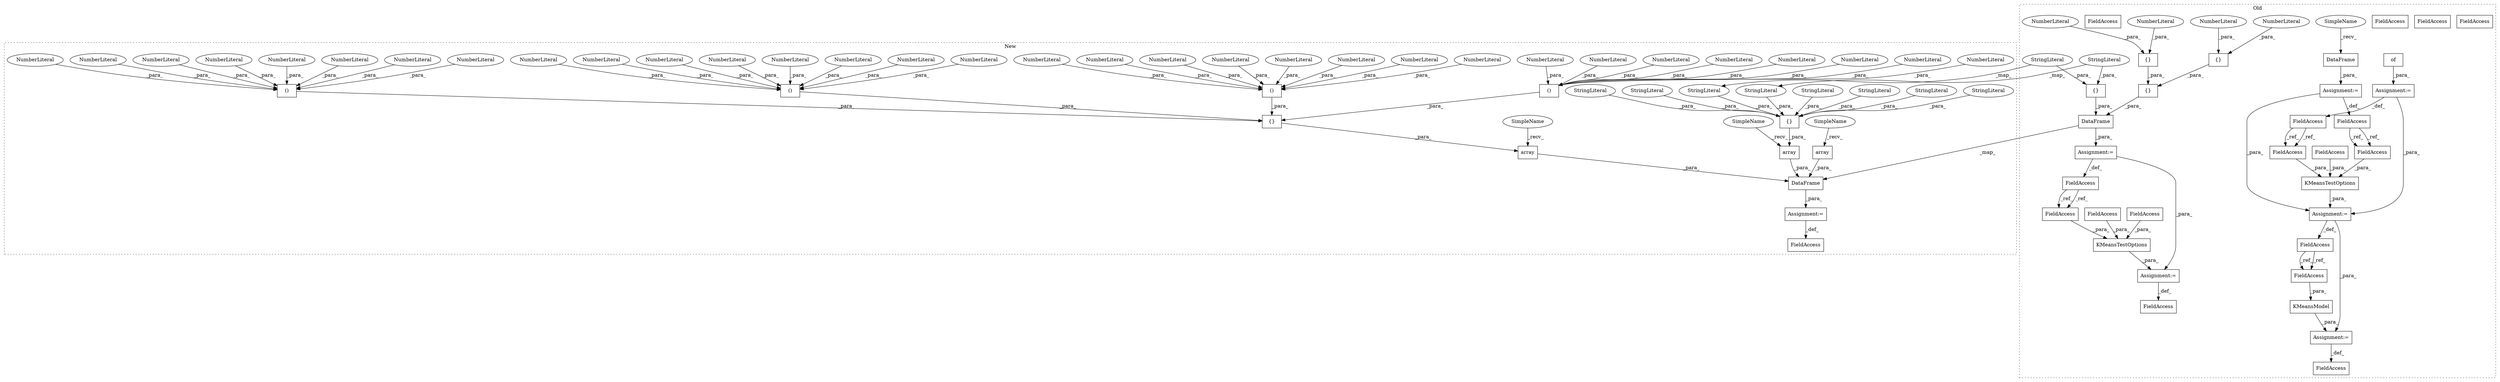 digraph G {
subgraph cluster0 {
1 [label="KMeansModel" a="32" s="9010,9039" l="12,1" shape="box"];
43 [label="FieldAccess" a="22" s="8999" l="10" shape="box"];
44 [label="FieldAccess" a="22" s="8898" l="17" shape="box"];
45 [label="FieldAccess" a="22" s="9022" l="17" shape="box"];
46 [label="of" a="32" s="8801" l="4" shape="box"];
47 [label="FieldAccess" a="22" s="8773" l="23" shape="box"];
48 [label="FieldAccess" a="22" s="8969" l="23" shape="box"];
49 [label="KMeansTestOptions" a="32" s="8916,8992" l="18,1" shape="box"];
50 [label="FieldAccess" a="22" s="8944" l="24" shape="box"];
51 [label="FieldAccess" a="22" s="8934" l="9" shape="box"];
52 [label="FieldAccess" a="22" s="8739" l="9" shape="box"];
54 [label="DataFrame" a="32" s="8756" l="11" shape="box"];
55 [label="Assignment:=" a="7" s="8796" l="1" shape="box"];
56 [label="Assignment:=" a="7" s="8748" l="1" shape="box"];
58 [label="Assignment:=" a="7" s="9009" l="1" shape="box"];
61 [label="Assignment:=" a="7" s="8915" l="1" shape="box"];
66 [label="DataFrame" a="32" s="9065,9136" l="10,1" shape="box"];
68 [label="{}" a="4" s="9093,9097" l="1,1" shape="box"];
69 [label="NumberLiteral" a="34" s="9096" l="1" shape="ellipse"];
70 [label="{}" a="4" s="9086,9098" l="1,1" shape="box"];
71 [label="NumberLiteral" a="34" s="9094" l="1" shape="ellipse"];
72 [label="{}" a="4" s="9127,9135" l="1,1" shape="box"];
73 [label="FieldAccess" a="22" s="9204" l="19" shape="box"];
74 [label="{}" a="4" s="9087,9091" l="1,1" shape="box"];
75 [label="NumberLiteral" a="34" s="9090" l="1" shape="ellipse"];
76 [label="NumberLiteral" a="34" s="9088" l="1" shape="ellipse"];
77 [label="FieldAccess" a="22" s="9046" l="11" shape="box"];
78 [label="FieldAccess" a="22" s="9242" l="11" shape="box"];
79 [label="KMeansTestOptions" a="32" s="9224,9304" l="18,1" shape="box"];
80 [label="FieldAccess" a="22" s="9279" l="25" shape="box"];
81 [label="FieldAccess" a="22" s="9254" l="24" shape="box"];
82 [label="Assignment:=" a="7" s="9223" l="1" shape="box"];
83 [label="Assignment:=" a="7" s="9057" l="1" shape="box"];
84 [label="StringLiteral" a="45" s="9128" l="3" shape="ellipse"];
86 [label="StringLiteral" a="45" s="9132" l="3" shape="ellipse"];
88 [label="FieldAccess" a="22" s="9242" l="11" shape="box"];
89 [label="FieldAccess" a="22" s="9022" l="17" shape="box"];
93 [label="FieldAccess" a="22" s="8969" l="23" shape="box"];
94 [label="SimpleName" a="42" s="8749" l="6" shape="ellipse"];
95 [label="FieldAccess" a="22" s="8934" l="9" shape="box"];
label = "Old";
style="dotted";
}
subgraph cluster1 {
2 [label="array" a="32" s="8619,8643" l="6,1" shape="box"];
3 [label="FieldAccess" a="22" s="8073" l="10" shape="box"];
4 [label="()" a="106" s="8128" l="115" shape="box"];
5 [label="{}" a="4" s="8122,8609" l="6,2" shape="box"];
6 [label="()" a="106" s="8372" l="115" shape="box"];
7 [label="{}" a="4" s="8669,8701" l="1,1" shape="box"];
8 [label="()" a="106" s="8250" l="115" shape="box"];
9 [label="NumberLiteral" a="34" s="8346" l="3" shape="ellipse"];
10 [label="()" a="106" s="8494" l="115" shape="box"];
11 [label="NumberLiteral" a="34" s="8419" l="3" shape="ellipse"];
12 [label="NumberLiteral" a="34" s="8483" l="4" shape="ellipse"];
13 [label="NumberLiteral" a="34" s="8387" l="3" shape="ellipse"];
14 [label="NumberLiteral" a="34" s="8176" l="3" shape="ellipse"];
15 [label="NumberLiteral" a="34" s="8403" l="3" shape="ellipse"];
16 [label="NumberLiteral" a="34" s="8362" l="3" shape="ellipse"];
17 [label="NumberLiteral" a="34" s="8330" l="3" shape="ellipse"];
18 [label="NumberLiteral" a="34" s="8224" l="3" shape="ellipse"];
19 [label="NumberLiteral" a="34" s="8208" l="3" shape="ellipse"];
20 [label="NumberLiteral" a="34" s="8590" l="3" shape="ellipse"];
21 [label="NumberLiteral" a="34" s="8298" l="3" shape="ellipse"];
22 [label="NumberLiteral" a="34" s="8526" l="3" shape="ellipse"];
23 [label="NumberLiteral" a="34" s="8250" l="3" shape="ellipse"];
24 [label="NumberLiteral" a="34" s="8558" l="3" shape="ellipse"];
25 [label="NumberLiteral" a="34" s="8494" l="3" shape="ellipse"];
26 [label="NumberLiteral" a="34" s="8282" l="3" shape="ellipse"];
27 [label="NumberLiteral" a="34" s="8435" l="3" shape="ellipse"];
28 [label="NumberLiteral" a="34" s="8467" l="3" shape="ellipse"];
29 [label="NumberLiteral" a="34" s="8314" l="3" shape="ellipse"];
30 [label="NumberLiteral" a="34" s="8451" l="3" shape="ellipse"];
31 [label="NumberLiteral" a="34" s="8606" l="3" shape="ellipse"];
32 [label="NumberLiteral" a="34" s="8542" l="3" shape="ellipse"];
33 [label="NumberLiteral" a="34" s="8266" l="3" shape="ellipse"];
34 [label="NumberLiteral" a="34" s="8144" l="3" shape="ellipse"];
35 [label="NumberLiteral" a="34" s="8192" l="3" shape="ellipse"];
36 [label="NumberLiteral" a="34" s="8574" l="3" shape="ellipse"];
37 [label="NumberLiteral" a="34" s="8128" l="3" shape="ellipse"];
38 [label="NumberLiteral" a="34" s="8372" l="2" shape="ellipse"];
39 [label="NumberLiteral" a="34" s="8240" l="3" shape="ellipse"];
40 [label="NumberLiteral" a="34" s="8510" l="3" shape="ellipse"];
41 [label="NumberLiteral" a="34" s="8160" l="3" shape="ellipse"];
42 [label="array" a="32" s="8651,8702" l="6,1" shape="box"];
53 [label="array" a="32" s="8107,8611" l="6,1" shape="box"];
57 [label="Assignment:=" a="7" s="8083" l="1" shape="box"];
59 [label="StringLiteral" a="45" s="8698" l="3" shape="ellipse"];
60 [label="StringLiteral" a="45" s="8682" l="3" shape="ellipse"];
62 [label="StringLiteral" a="45" s="8694" l="3" shape="ellipse"];
63 [label="StringLiteral" a="45" s="8690" l="3" shape="ellipse"];
64 [label="StringLiteral" a="45" s="8686" l="3" shape="ellipse"];
65 [label="StringLiteral" a="45" s="8678" l="3" shape="ellipse"];
67 [label="DataFrame" a="32" s="8091,8703" l="10,1" shape="box"];
85 [label="StringLiteral" a="45" s="8670" l="3" shape="ellipse"];
87 [label="StringLiteral" a="45" s="8674" l="3" shape="ellipse"];
90 [label="SimpleName" a="42" s="8101" l="5" shape="ellipse"];
91 [label="SimpleName" a="42" s="8645" l="5" shape="ellipse"];
92 [label="SimpleName" a="42" s="8613" l="5" shape="ellipse"];
label = "New";
style="dotted";
}
1 -> 58 [label="_para_"];
2 -> 67 [label="_para_"];
4 -> 5 [label="_para_"];
5 -> 53 [label="_para_"];
6 -> 5 [label="_para_"];
7 -> 42 [label="_para_"];
8 -> 5 [label="_para_"];
9 -> 8 [label="_para_"];
10 -> 5 [label="_para_"];
11 -> 6 [label="_para_"];
12 -> 6 [label="_para_"];
13 -> 6 [label="_para_"];
14 -> 4 [label="_para_"];
15 -> 6 [label="_para_"];
16 -> 8 [label="_para_"];
17 -> 8 [label="_para_"];
18 -> 4 [label="_para_"];
19 -> 4 [label="_para_"];
20 -> 10 [label="_para_"];
21 -> 8 [label="_para_"];
22 -> 10 [label="_para_"];
23 -> 8 [label="_para_"];
24 -> 10 [label="_para_"];
25 -> 10 [label="_para_"];
26 -> 8 [label="_para_"];
27 -> 6 [label="_para_"];
28 -> 6 [label="_para_"];
29 -> 8 [label="_para_"];
30 -> 6 [label="_para_"];
31 -> 10 [label="_para_"];
32 -> 10 [label="_para_"];
33 -> 8 [label="_para_"];
34 -> 4 [label="_para_"];
35 -> 4 [label="_para_"];
36 -> 10 [label="_para_"];
37 -> 4 [label="_para_"];
38 -> 6 [label="_para_"];
39 -> 4 [label="_para_"];
40 -> 10 [label="_para_"];
41 -> 4 [label="_para_"];
42 -> 67 [label="_para_"];
44 -> 89 [label="_ref_"];
44 -> 89 [label="_ref_"];
46 -> 55 [label="_para_"];
47 -> 93 [label="_ref_"];
47 -> 93 [label="_ref_"];
49 -> 61 [label="_para_"];
50 -> 49 [label="_para_"];
52 -> 95 [label="_ref_"];
52 -> 95 [label="_ref_"];
53 -> 67 [label="_para_"];
54 -> 56 [label="_para_"];
55 -> 61 [label="_para_"];
55 -> 47 [label="_def_"];
56 -> 52 [label="_def_"];
56 -> 61 [label="_para_"];
57 -> 3 [label="_def_"];
58 -> 43 [label="_def_"];
59 -> 7 [label="_para_"];
60 -> 7 [label="_para_"];
61 -> 58 [label="_para_"];
61 -> 44 [label="_def_"];
62 -> 7 [label="_para_"];
63 -> 7 [label="_para_"];
64 -> 7 [label="_para_"];
65 -> 7 [label="_para_"];
66 -> 83 [label="_para_"];
66 -> 67 [label="_map_"];
67 -> 57 [label="_para_"];
68 -> 70 [label="_para_"];
69 -> 68 [label="_para_"];
70 -> 66 [label="_para_"];
71 -> 68 [label="_para_"];
72 -> 66 [label="_para_"];
74 -> 70 [label="_para_"];
75 -> 74 [label="_para_"];
76 -> 74 [label="_para_"];
77 -> 88 [label="_ref_"];
77 -> 88 [label="_ref_"];
79 -> 82 [label="_para_"];
80 -> 79 [label="_para_"];
81 -> 79 [label="_para_"];
82 -> 73 [label="_def_"];
83 -> 82 [label="_para_"];
83 -> 77 [label="_def_"];
84 -> 72 [label="_para_"];
84 -> 85 [label="_map_"];
85 -> 7 [label="_para_"];
86 -> 87 [label="_map_"];
86 -> 72 [label="_para_"];
87 -> 7 [label="_para_"];
88 -> 79 [label="_para_"];
89 -> 1 [label="_para_"];
90 -> 53 [label="_recv_"];
91 -> 42 [label="_recv_"];
92 -> 2 [label="_recv_"];
93 -> 49 [label="_para_"];
94 -> 54 [label="_recv_"];
95 -> 49 [label="_para_"];
}